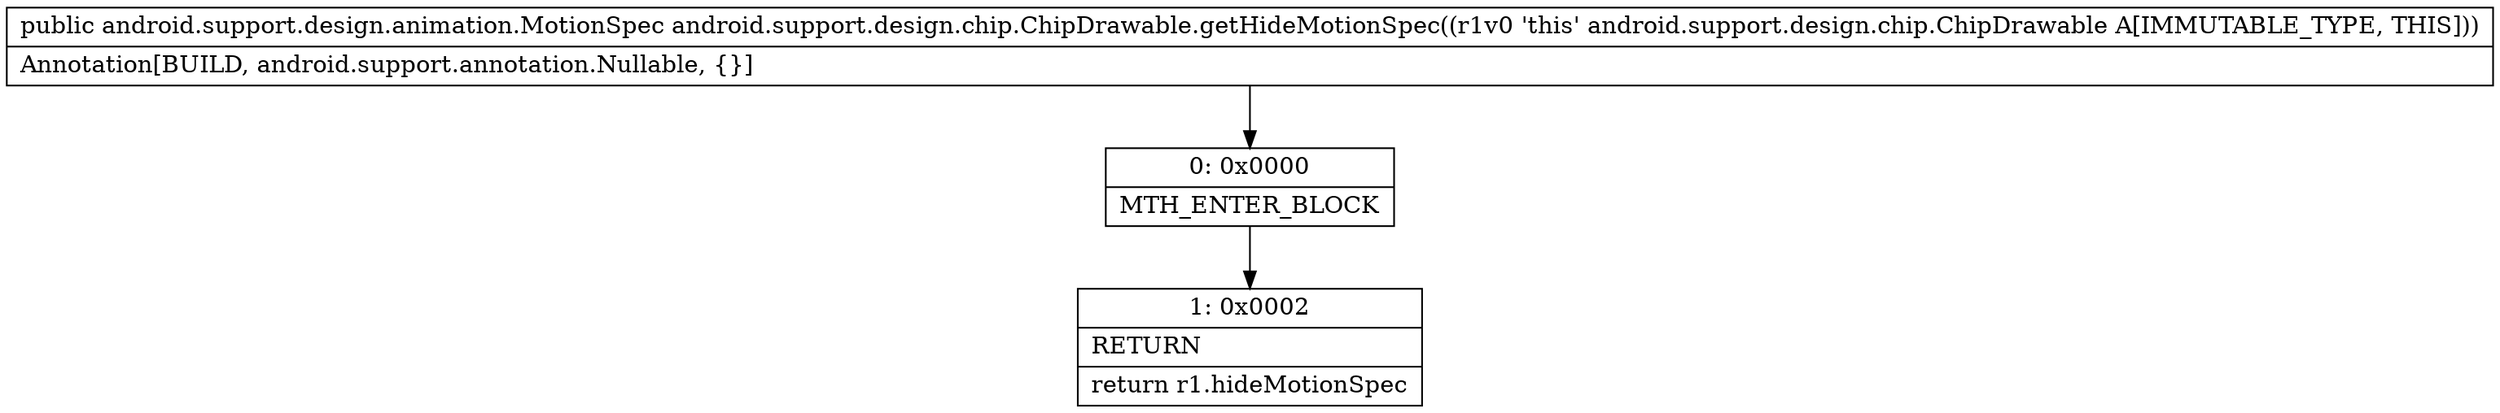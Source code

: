 digraph "CFG forandroid.support.design.chip.ChipDrawable.getHideMotionSpec()Landroid\/support\/design\/animation\/MotionSpec;" {
Node_0 [shape=record,label="{0\:\ 0x0000|MTH_ENTER_BLOCK\l}"];
Node_1 [shape=record,label="{1\:\ 0x0002|RETURN\l|return r1.hideMotionSpec\l}"];
MethodNode[shape=record,label="{public android.support.design.animation.MotionSpec android.support.design.chip.ChipDrawable.getHideMotionSpec((r1v0 'this' android.support.design.chip.ChipDrawable A[IMMUTABLE_TYPE, THIS]))  | Annotation[BUILD, android.support.annotation.Nullable, \{\}]\l}"];
MethodNode -> Node_0;
Node_0 -> Node_1;
}

